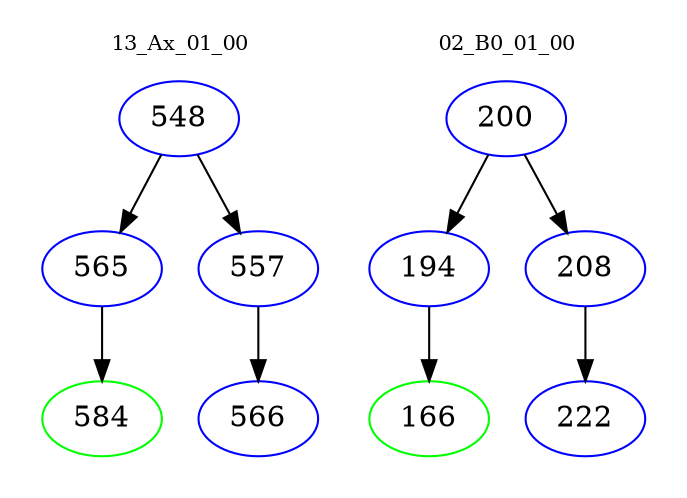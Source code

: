 digraph{
subgraph cluster_0 {
color = white
label = "13_Ax_01_00";
fontsize=10;
T0_548 [label="548", color="blue"]
T0_548 -> T0_565 [color="black"]
T0_565 [label="565", color="blue"]
T0_565 -> T0_584 [color="black"]
T0_584 [label="584", color="green"]
T0_548 -> T0_557 [color="black"]
T0_557 [label="557", color="blue"]
T0_557 -> T0_566 [color="black"]
T0_566 [label="566", color="blue"]
}
subgraph cluster_1 {
color = white
label = "02_B0_01_00";
fontsize=10;
T1_200 [label="200", color="blue"]
T1_200 -> T1_194 [color="black"]
T1_194 [label="194", color="blue"]
T1_194 -> T1_166 [color="black"]
T1_166 [label="166", color="green"]
T1_200 -> T1_208 [color="black"]
T1_208 [label="208", color="blue"]
T1_208 -> T1_222 [color="black"]
T1_222 [label="222", color="blue"]
}
}

